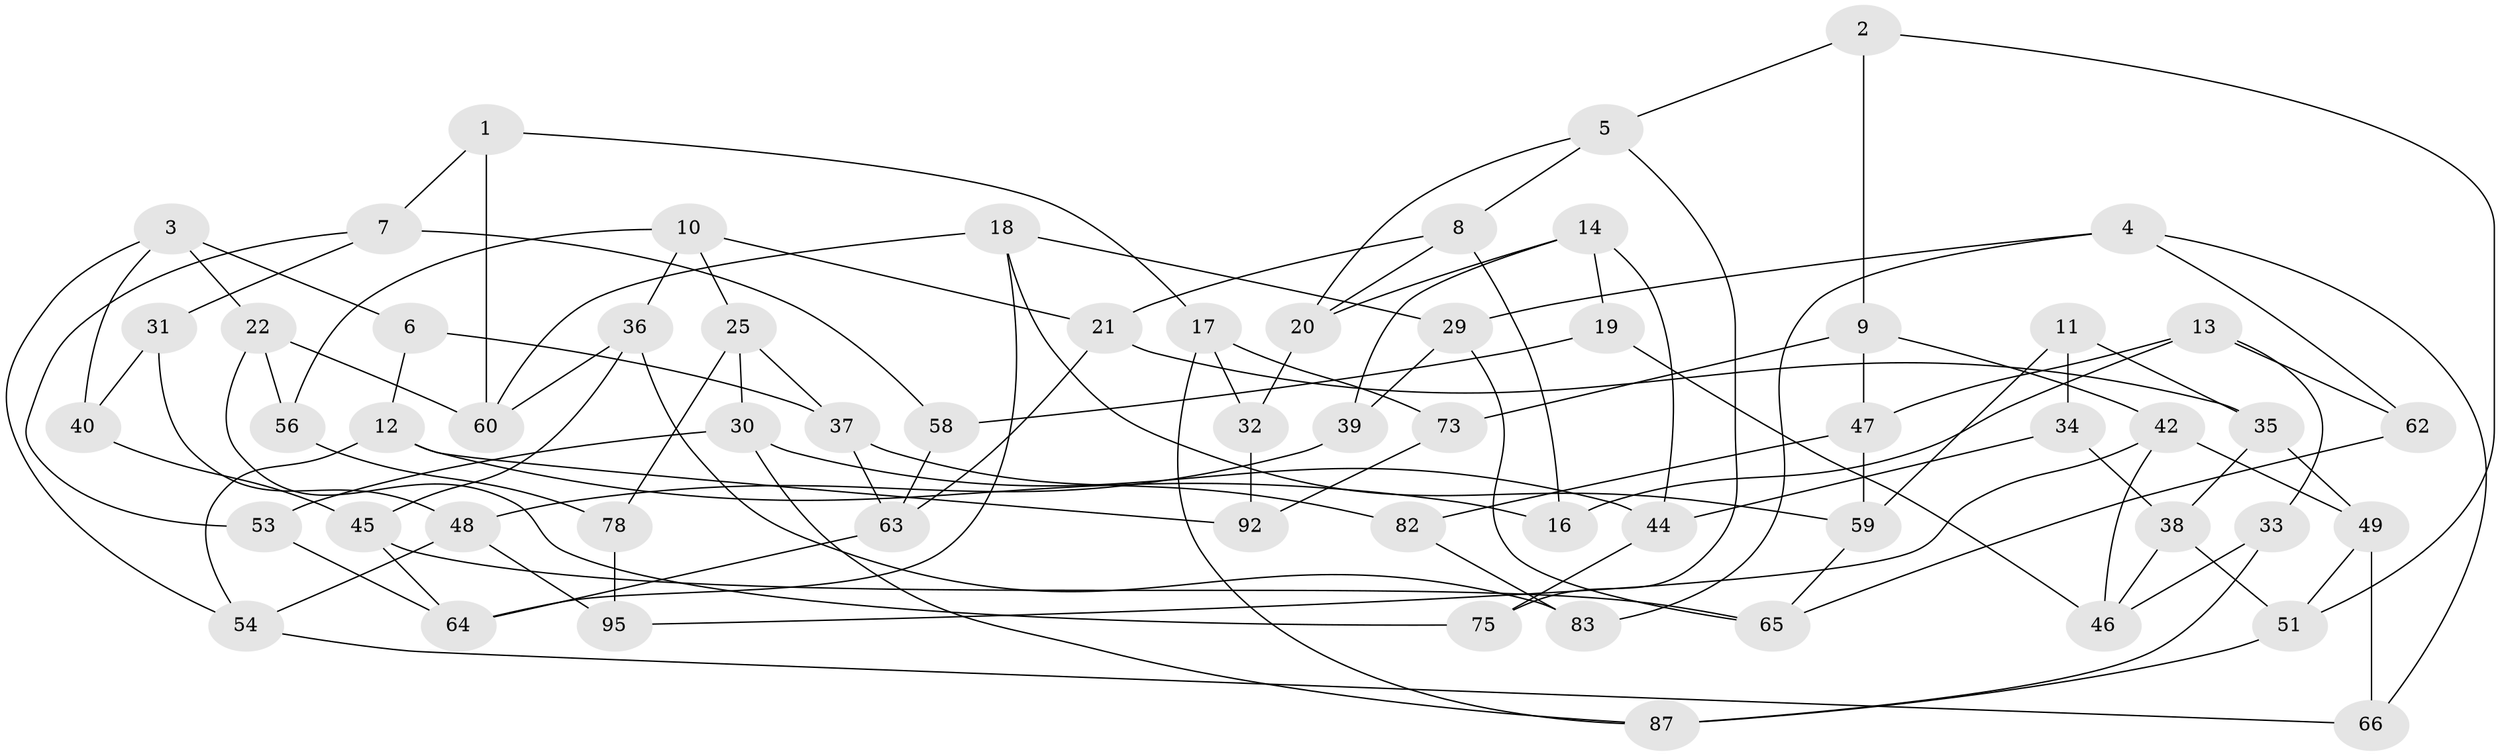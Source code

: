 // original degree distribution, {3: 1.0}
// Generated by graph-tools (version 1.1) at 2025/11/02/21/25 10:11:16]
// undirected, 61 vertices, 110 edges
graph export_dot {
graph [start="1"]
  node [color=gray90,style=filled];
  1;
  2;
  3 [super="+86"];
  4 [super="+69"];
  5 [super="+27"];
  6;
  7 [super="+15"];
  8 [super="+24"];
  9 [super="+84"];
  10 [super="+80"];
  11;
  12 [super="+28"];
  13 [super="+90"];
  14 [super="+57"];
  16;
  17 [super="+55"];
  18 [super="+68"];
  19;
  20 [super="+26"];
  21 [super="+100"];
  22 [super="+23"];
  25 [super="+91"];
  29 [super="+94"];
  30 [super="+50"];
  31 [super="+71"];
  32;
  33;
  34;
  35 [super="+70"];
  36 [super="+77"];
  37 [super="+43"];
  38 [super="+67"];
  39;
  40 [super="+41"];
  42 [super="+81"];
  44 [super="+76"];
  45 [super="+61"];
  46 [super="+52"];
  47 [super="+72"];
  48 [super="+97"];
  49 [super="+79"];
  51 [super="+85"];
  53;
  54 [super="+74"];
  56;
  58;
  59 [super="+99"];
  60 [super="+89"];
  62;
  63 [super="+88"];
  64 [super="+93"];
  65 [super="+96"];
  66;
  73;
  75;
  78;
  82;
  83;
  87 [super="+98"];
  92;
  95;
  1 -- 7;
  1 -- 60;
  1 -- 17;
  2 -- 51;
  2 -- 9;
  2 -- 5;
  3 -- 6;
  3 -- 22;
  3 -- 40;
  3 -- 54;
  4 -- 29;
  4 -- 83;
  4 -- 66;
  4 -- 62;
  5 -- 8;
  5 -- 20;
  5 -- 75;
  6 -- 37;
  6 -- 12;
  7 -- 53;
  7 -- 58;
  7 -- 31;
  8 -- 21;
  8 -- 16;
  8 -- 20;
  9 -- 42;
  9 -- 73;
  9 -- 47;
  10 -- 25;
  10 -- 56;
  10 -- 21;
  10 -- 36;
  11 -- 34;
  11 -- 35;
  11 -- 59;
  12 -- 16;
  12 -- 92;
  12 -- 54;
  13 -- 62;
  13 -- 16;
  13 -- 33;
  13 -- 47;
  14 -- 44;
  14 -- 19;
  14 -- 39;
  14 -- 20;
  17 -- 32;
  17 -- 87;
  17 -- 73;
  18 -- 60;
  18 -- 59;
  18 -- 64;
  18 -- 29;
  19 -- 58;
  19 -- 46;
  20 -- 32;
  21 -- 35;
  21 -- 63;
  22 -- 75;
  22 -- 56;
  22 -- 60;
  25 -- 30;
  25 -- 37;
  25 -- 78;
  29 -- 39;
  29 -- 65;
  30 -- 53;
  30 -- 87;
  30 -- 44;
  31 -- 40 [weight=2];
  31 -- 48;
  32 -- 92;
  33 -- 46;
  33 -- 87;
  34 -- 44;
  34 -- 38;
  35 -- 49;
  35 -- 38;
  36 -- 45;
  36 -- 83;
  36 -- 60;
  37 -- 82;
  37 -- 63;
  38 -- 51;
  38 -- 46;
  39 -- 48;
  40 -- 45;
  42 -- 46;
  42 -- 95;
  42 -- 49;
  44 -- 75;
  45 -- 64;
  45 -- 65;
  47 -- 59;
  47 -- 82;
  48 -- 54;
  48 -- 95;
  49 -- 66;
  49 -- 51;
  51 -- 87;
  53 -- 64;
  54 -- 66;
  56 -- 78;
  58 -- 63;
  59 -- 65;
  62 -- 65;
  63 -- 64;
  73 -- 92;
  78 -- 95;
  82 -- 83;
}
